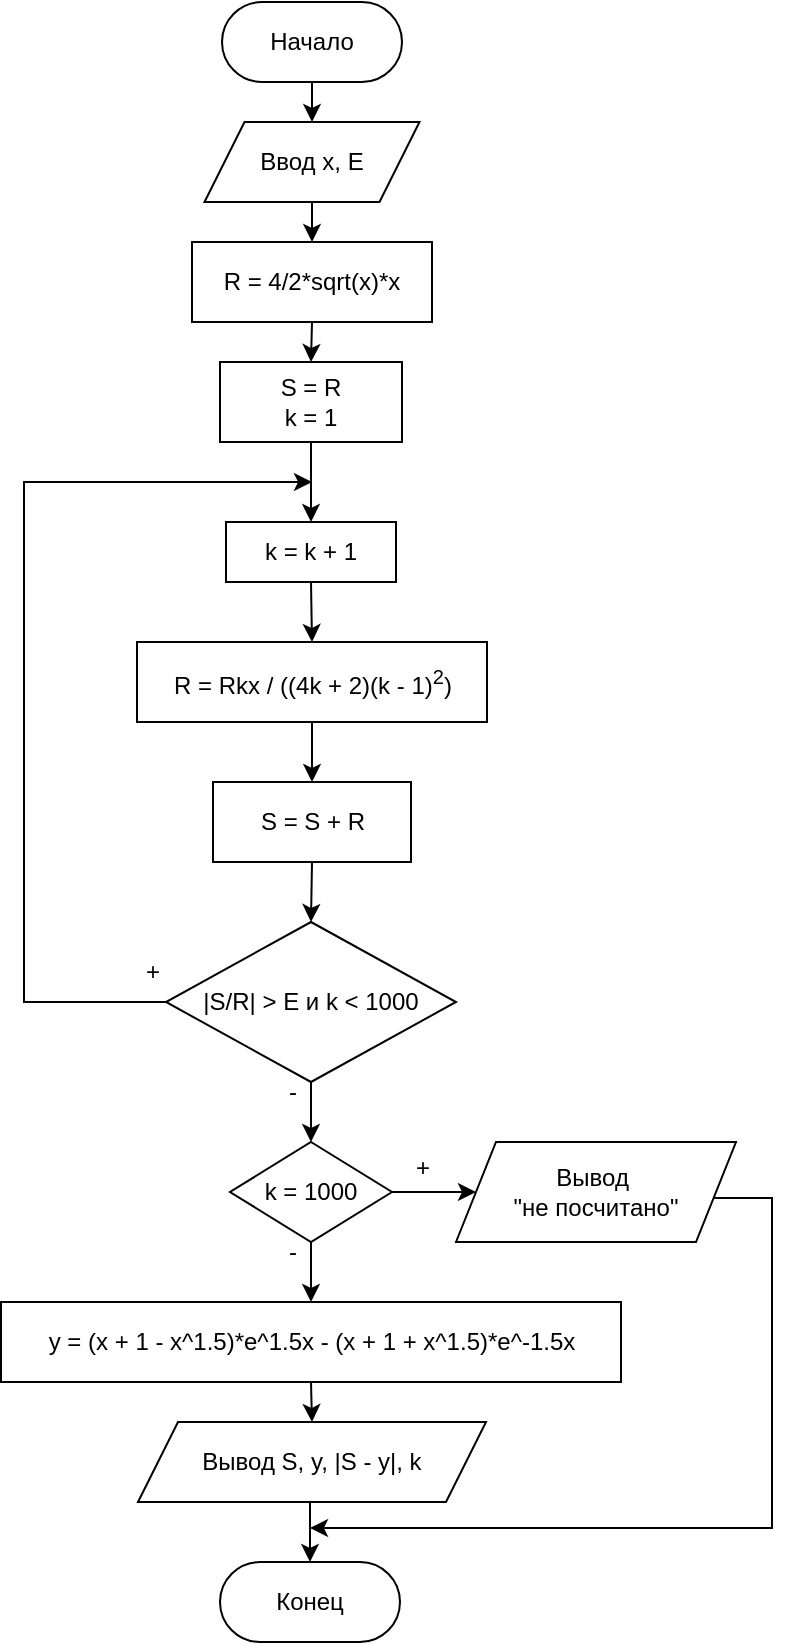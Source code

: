 <mxfile version="24.4.0" type="device">
  <diagram name="Страница — 1" id="fiNg3RvvNLiUf0lD20wO">
    <mxGraphModel dx="1551" dy="899" grid="1" gridSize="10" guides="1" tooltips="1" connect="1" arrows="1" fold="1" page="1" pageScale="1" pageWidth="827" pageHeight="1169" math="0" shadow="0">
      <root>
        <mxCell id="0" />
        <mxCell id="1" parent="0" />
        <mxCell id="ao0u4LU1Qhkis32Q7i0_-27" style="edgeStyle=orthogonalEdgeStyle;rounded=0;orthogonalLoop=1;jettySize=auto;html=1;exitX=0.5;exitY=1;exitDx=0;exitDy=0;entryX=0.5;entryY=0;entryDx=0;entryDy=0;" edge="1" parent="1" source="ao0u4LU1Qhkis32Q7i0_-1" target="ao0u4LU1Qhkis32Q7i0_-3">
          <mxGeometry relative="1" as="geometry" />
        </mxCell>
        <mxCell id="ao0u4LU1Qhkis32Q7i0_-1" value="Начало" style="rounded=1;whiteSpace=wrap;html=1;arcSize=50;" vertex="1" parent="1">
          <mxGeometry x="360" y="80" width="90" height="40" as="geometry" />
        </mxCell>
        <mxCell id="ao0u4LU1Qhkis32Q7i0_-26" style="edgeStyle=orthogonalEdgeStyle;rounded=0;orthogonalLoop=1;jettySize=auto;html=1;exitX=0.5;exitY=1;exitDx=0;exitDy=0;entryX=0.5;entryY=0;entryDx=0;entryDy=0;" edge="1" parent="1" source="ao0u4LU1Qhkis32Q7i0_-3" target="ao0u4LU1Qhkis32Q7i0_-4">
          <mxGeometry relative="1" as="geometry" />
        </mxCell>
        <mxCell id="ao0u4LU1Qhkis32Q7i0_-3" value="Ввод x, E" style="shape=parallelogram;perimeter=parallelogramPerimeter;whiteSpace=wrap;html=1;fixedSize=1;" vertex="1" parent="1">
          <mxGeometry x="351.25" y="140" width="107.5" height="40" as="geometry" />
        </mxCell>
        <mxCell id="ao0u4LU1Qhkis32Q7i0_-25" style="edgeStyle=orthogonalEdgeStyle;rounded=0;orthogonalLoop=1;jettySize=auto;html=1;exitX=0.5;exitY=1;exitDx=0;exitDy=0;entryX=0.5;entryY=0;entryDx=0;entryDy=0;" edge="1" parent="1" source="ao0u4LU1Qhkis32Q7i0_-4" target="ao0u4LU1Qhkis32Q7i0_-5">
          <mxGeometry relative="1" as="geometry" />
        </mxCell>
        <mxCell id="ao0u4LU1Qhkis32Q7i0_-4" value="R = 4/2*sqrt(x)*x" style="rounded=0;whiteSpace=wrap;html=1;" vertex="1" parent="1">
          <mxGeometry x="345" y="200" width="120" height="40" as="geometry" />
        </mxCell>
        <mxCell id="ao0u4LU1Qhkis32Q7i0_-24" style="edgeStyle=orthogonalEdgeStyle;rounded=0;orthogonalLoop=1;jettySize=auto;html=1;exitX=0.5;exitY=1;exitDx=0;exitDy=0;entryX=0.5;entryY=0;entryDx=0;entryDy=0;" edge="1" parent="1" source="ao0u4LU1Qhkis32Q7i0_-5" target="ao0u4LU1Qhkis32Q7i0_-6">
          <mxGeometry relative="1" as="geometry" />
        </mxCell>
        <mxCell id="ao0u4LU1Qhkis32Q7i0_-5" value="S = R&lt;div&gt;k = 1&lt;/div&gt;" style="rounded=0;whiteSpace=wrap;html=1;" vertex="1" parent="1">
          <mxGeometry x="359" y="260" width="91" height="40" as="geometry" />
        </mxCell>
        <mxCell id="ao0u4LU1Qhkis32Q7i0_-23" style="edgeStyle=orthogonalEdgeStyle;rounded=0;orthogonalLoop=1;jettySize=auto;html=1;exitX=0.5;exitY=1;exitDx=0;exitDy=0;entryX=0.5;entryY=0;entryDx=0;entryDy=0;" edge="1" parent="1" source="ao0u4LU1Qhkis32Q7i0_-6" target="ao0u4LU1Qhkis32Q7i0_-7">
          <mxGeometry relative="1" as="geometry" />
        </mxCell>
        <mxCell id="ao0u4LU1Qhkis32Q7i0_-6" value="k = k + 1" style="rounded=0;whiteSpace=wrap;html=1;" vertex="1" parent="1">
          <mxGeometry x="362" y="340" width="85" height="30" as="geometry" />
        </mxCell>
        <mxCell id="ao0u4LU1Qhkis32Q7i0_-22" style="edgeStyle=orthogonalEdgeStyle;rounded=0;orthogonalLoop=1;jettySize=auto;html=1;exitX=0.5;exitY=1;exitDx=0;exitDy=0;entryX=0.5;entryY=0;entryDx=0;entryDy=0;" edge="1" parent="1" source="ao0u4LU1Qhkis32Q7i0_-7" target="ao0u4LU1Qhkis32Q7i0_-8">
          <mxGeometry relative="1" as="geometry" />
        </mxCell>
        <mxCell id="ao0u4LU1Qhkis32Q7i0_-7" value="R = Rkx / ((4k + 2)(k - 1)&lt;sup&gt;2&lt;/sup&gt;)" style="rounded=0;whiteSpace=wrap;html=1;" vertex="1" parent="1">
          <mxGeometry x="317.5" y="400" width="175" height="40" as="geometry" />
        </mxCell>
        <mxCell id="ao0u4LU1Qhkis32Q7i0_-21" style="edgeStyle=orthogonalEdgeStyle;rounded=0;orthogonalLoop=1;jettySize=auto;html=1;exitX=0.5;exitY=1;exitDx=0;exitDy=0;entryX=0.5;entryY=0;entryDx=0;entryDy=0;" edge="1" parent="1" source="ao0u4LU1Qhkis32Q7i0_-8" target="ao0u4LU1Qhkis32Q7i0_-9">
          <mxGeometry relative="1" as="geometry" />
        </mxCell>
        <mxCell id="ao0u4LU1Qhkis32Q7i0_-8" value="S = S + R" style="rounded=0;whiteSpace=wrap;html=1;" vertex="1" parent="1">
          <mxGeometry x="355.5" y="470" width="99" height="40" as="geometry" />
        </mxCell>
        <mxCell id="ao0u4LU1Qhkis32Q7i0_-20" style="edgeStyle=orthogonalEdgeStyle;rounded=0;orthogonalLoop=1;jettySize=auto;html=1;exitX=0.5;exitY=1;exitDx=0;exitDy=0;entryX=0.5;entryY=0;entryDx=0;entryDy=0;" edge="1" parent="1" source="ao0u4LU1Qhkis32Q7i0_-9" target="ao0u4LU1Qhkis32Q7i0_-10">
          <mxGeometry relative="1" as="geometry" />
        </mxCell>
        <mxCell id="ao0u4LU1Qhkis32Q7i0_-32" style="edgeStyle=orthogonalEdgeStyle;rounded=0;orthogonalLoop=1;jettySize=auto;html=1;exitX=0;exitY=0.5;exitDx=0;exitDy=0;" edge="1" parent="1" source="ao0u4LU1Qhkis32Q7i0_-9">
          <mxGeometry relative="1" as="geometry">
            <mxPoint x="405" y="320" as="targetPoint" />
            <Array as="points">
              <mxPoint x="261" y="580" />
              <mxPoint x="261" y="320" />
              <mxPoint x="362" y="320" />
            </Array>
          </mxGeometry>
        </mxCell>
        <mxCell id="ao0u4LU1Qhkis32Q7i0_-9" value="|S/R| &amp;gt; E и k &amp;lt; 1000" style="rhombus;whiteSpace=wrap;html=1;" vertex="1" parent="1">
          <mxGeometry x="332" y="540" width="145" height="80" as="geometry" />
        </mxCell>
        <mxCell id="ao0u4LU1Qhkis32Q7i0_-13" style="edgeStyle=orthogonalEdgeStyle;rounded=0;orthogonalLoop=1;jettySize=auto;html=1;exitX=1;exitY=0.5;exitDx=0;exitDy=0;entryX=0;entryY=0.5;entryDx=0;entryDy=0;" edge="1" parent="1" source="ao0u4LU1Qhkis32Q7i0_-10" target="ao0u4LU1Qhkis32Q7i0_-12">
          <mxGeometry relative="1" as="geometry" />
        </mxCell>
        <mxCell id="ao0u4LU1Qhkis32Q7i0_-18" style="edgeStyle=orthogonalEdgeStyle;rounded=0;orthogonalLoop=1;jettySize=auto;html=1;exitX=0.5;exitY=1;exitDx=0;exitDy=0;entryX=0.5;entryY=0;entryDx=0;entryDy=0;" edge="1" parent="1" source="ao0u4LU1Qhkis32Q7i0_-10" target="ao0u4LU1Qhkis32Q7i0_-15">
          <mxGeometry relative="1" as="geometry" />
        </mxCell>
        <mxCell id="ao0u4LU1Qhkis32Q7i0_-10" value="k = 1000" style="rhombus;whiteSpace=wrap;html=1;" vertex="1" parent="1">
          <mxGeometry x="364" y="650" width="81" height="50" as="geometry" />
        </mxCell>
        <mxCell id="ao0u4LU1Qhkis32Q7i0_-11" value="Конец" style="rounded=1;whiteSpace=wrap;html=1;arcSize=50;" vertex="1" parent="1">
          <mxGeometry x="359" y="860" width="90" height="40" as="geometry" />
        </mxCell>
        <mxCell id="ao0u4LU1Qhkis32Q7i0_-30" value="" style="edgeStyle=orthogonalEdgeStyle;rounded=0;orthogonalLoop=1;jettySize=auto;html=1;exitX=1;exitY=0.5;exitDx=0;exitDy=0;strokeColor=default;" edge="1" parent="1">
          <mxGeometry relative="1" as="geometry">
            <mxPoint x="404" y="843" as="targetPoint" />
            <mxPoint x="601" y="678" as="sourcePoint" />
            <Array as="points">
              <mxPoint x="635" y="678" />
            </Array>
          </mxGeometry>
        </mxCell>
        <mxCell id="ao0u4LU1Qhkis32Q7i0_-12" value="Вывод&amp;nbsp;&lt;div&gt;&quot;не посчитано&quot;&lt;/div&gt;" style="shape=parallelogram;perimeter=parallelogramPerimeter;whiteSpace=wrap;html=1;fixedSize=1;" vertex="1" parent="1">
          <mxGeometry x="477" y="650" width="140" height="50" as="geometry" />
        </mxCell>
        <mxCell id="ao0u4LU1Qhkis32Q7i0_-28" style="edgeStyle=orthogonalEdgeStyle;rounded=0;orthogonalLoop=1;jettySize=auto;html=1;exitX=0.5;exitY=1;exitDx=0;exitDy=0;entryX=0.5;entryY=0;entryDx=0;entryDy=0;" edge="1" parent="1" source="ao0u4LU1Qhkis32Q7i0_-15" target="ao0u4LU1Qhkis32Q7i0_-16">
          <mxGeometry relative="1" as="geometry" />
        </mxCell>
        <mxCell id="ao0u4LU1Qhkis32Q7i0_-15" value="y = (x + 1 - x^1.5)*e^1.5x - (x + 1 + x^1.5)*e^-1.5x" style="rounded=0;whiteSpace=wrap;html=1;" vertex="1" parent="1">
          <mxGeometry x="249.5" y="730" width="310" height="40" as="geometry" />
        </mxCell>
        <mxCell id="ao0u4LU1Qhkis32Q7i0_-29" style="edgeStyle=orthogonalEdgeStyle;rounded=0;orthogonalLoop=1;jettySize=auto;html=1;exitX=0.5;exitY=1;exitDx=0;exitDy=0;entryX=0.5;entryY=0;entryDx=0;entryDy=0;" edge="1" parent="1" source="ao0u4LU1Qhkis32Q7i0_-16" target="ao0u4LU1Qhkis32Q7i0_-11">
          <mxGeometry relative="1" as="geometry" />
        </mxCell>
        <mxCell id="ao0u4LU1Qhkis32Q7i0_-16" value="Вывод S, y, |S - y|, k" style="shape=parallelogram;perimeter=parallelogramPerimeter;whiteSpace=wrap;html=1;fixedSize=1;" vertex="1" parent="1">
          <mxGeometry x="318" y="790" width="174" height="40" as="geometry" />
        </mxCell>
        <mxCell id="ao0u4LU1Qhkis32Q7i0_-17" value="+" style="text;html=1;align=center;verticalAlign=middle;resizable=0;points=[];autosize=1;strokeColor=none;fillColor=none;" vertex="1" parent="1">
          <mxGeometry x="445" y="648" width="30" height="30" as="geometry" />
        </mxCell>
        <mxCell id="ao0u4LU1Qhkis32Q7i0_-19" value="-" style="text;html=1;align=center;verticalAlign=middle;resizable=0;points=[];autosize=1;strokeColor=none;fillColor=none;" vertex="1" parent="1">
          <mxGeometry x="380" y="690" width="30" height="30" as="geometry" />
        </mxCell>
        <mxCell id="ao0u4LU1Qhkis32Q7i0_-33" value="+" style="text;html=1;align=center;verticalAlign=middle;resizable=0;points=[];autosize=1;strokeColor=none;fillColor=none;" vertex="1" parent="1">
          <mxGeometry x="310" y="550" width="30" height="30" as="geometry" />
        </mxCell>
        <mxCell id="ao0u4LU1Qhkis32Q7i0_-34" value="-" style="text;html=1;align=center;verticalAlign=middle;resizable=0;points=[];autosize=1;strokeColor=none;fillColor=none;" vertex="1" parent="1">
          <mxGeometry x="380" y="610" width="30" height="30" as="geometry" />
        </mxCell>
      </root>
    </mxGraphModel>
  </diagram>
</mxfile>
